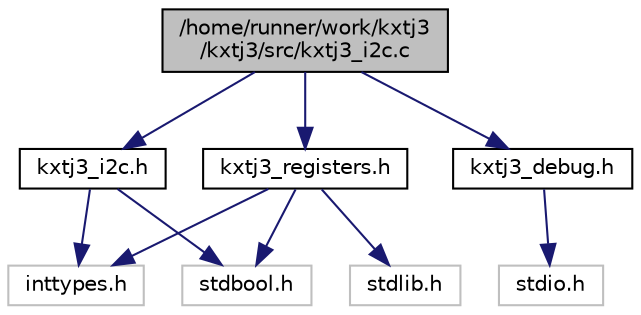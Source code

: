digraph "/home/runner/work/kxtj3/kxtj3/src/kxtj3_i2c.c"
{
 // LATEX_PDF_SIZE
  edge [fontname="Helvetica",fontsize="10",labelfontname="Helvetica",labelfontsize="10"];
  node [fontname="Helvetica",fontsize="10",shape=record];
  Node1 [label="/home/runner/work/kxtj3\l/kxtj3/src/kxtj3_i2c.c",height=0.2,width=0.4,color="black", fillcolor="grey75", style="filled", fontcolor="black",tooltip="Contains non-hardware specific I2C code."];
  Node1 -> Node2 [color="midnightblue",fontsize="10",style="solid",fontname="Helvetica"];
  Node2 [label="kxtj3_i2c.h",height=0.2,width=0.4,color="black", fillcolor="white", style="filled",URL="$kxtj3__i2c_8h.html",tooltip="Contains non-hardware specific I2C headers."];
  Node2 -> Node3 [color="midnightblue",fontsize="10",style="solid",fontname="Helvetica"];
  Node3 [label="inttypes.h",height=0.2,width=0.4,color="grey75", fillcolor="white", style="filled",tooltip=" "];
  Node2 -> Node4 [color="midnightblue",fontsize="10",style="solid",fontname="Helvetica"];
  Node4 [label="stdbool.h",height=0.2,width=0.4,color="grey75", fillcolor="white", style="filled",tooltip=" "];
  Node1 -> Node5 [color="midnightblue",fontsize="10",style="solid",fontname="Helvetica"];
  Node5 [label="kxtj3_registers.h",height=0.2,width=0.4,color="black", fillcolor="white", style="filled",URL="$kxtj3__registers_8h.html",tooltip="Contains information on KXTJ3 Register location and bit positions and functions to validate read and ..."];
  Node5 -> Node6 [color="midnightblue",fontsize="10",style="solid",fontname="Helvetica"];
  Node6 [label="stdlib.h",height=0.2,width=0.4,color="grey75", fillcolor="white", style="filled",tooltip=" "];
  Node5 -> Node4 [color="midnightblue",fontsize="10",style="solid",fontname="Helvetica"];
  Node5 -> Node3 [color="midnightblue",fontsize="10",style="solid",fontname="Helvetica"];
  Node1 -> Node7 [color="midnightblue",fontsize="10",style="solid",fontname="Helvetica"];
  Node7 [label="kxtj3_debug.h",height=0.2,width=0.4,color="black", fillcolor="white", style="filled",URL="$kxtj3__debug_8h.html",tooltip="Contains convenience debug output function that is used when compiled in debug mode can be overridden..."];
  Node7 -> Node8 [color="midnightblue",fontsize="10",style="solid",fontname="Helvetica"];
  Node8 [label="stdio.h",height=0.2,width=0.4,color="grey75", fillcolor="white", style="filled",tooltip=" "];
}
